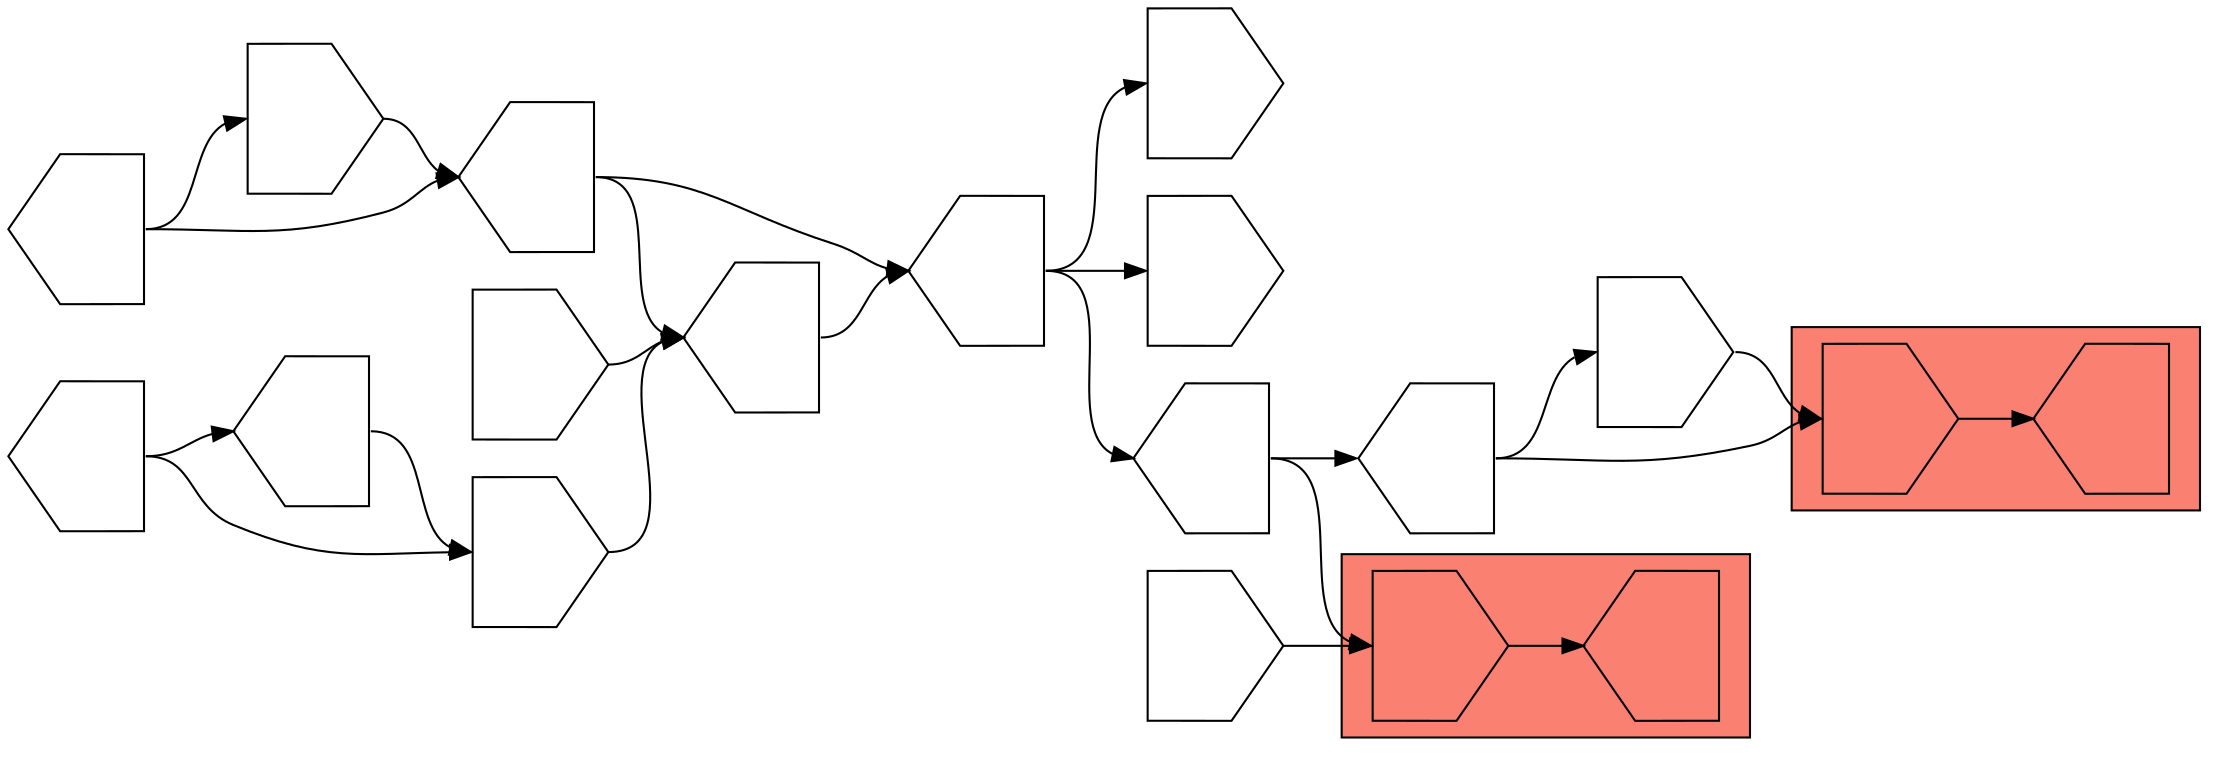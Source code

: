 digraph asm {
	rotate=90;
	edge [headport=n,tailport=s];
subgraph cluster_C19904_17818 {
	19904 [label="",height=1,width=1,shape=invhouse];
	17818 [label="",height=1,width=1,shape=house];
	style=filled;
	fillcolor=salmon;
}
subgraph cluster_C3170_15213 {
	3170 [label="",height=1,width=1,shape=invhouse];
	15213 [label="",height=1,width=1,shape=house];
	style=filled;
	fillcolor=salmon;
}
	13733 [label="",height=1,width=1,shape=invhouse];
	17675 [label="",height=1,width=1,shape=house];
	19515 [label="",height=1,width=1,shape=house];
	10280 [label="",height=1,width=1,shape=invhouse];
	4905 [label="",height=1,width=1,shape=house];
	7213 [label="",height=1,width=1,shape=invhouse];
	11311 [label="",height=1,width=1,shape=invhouse];
	15408 [label="",height=1,width=1,shape=house];
	16806 [label="",height=1,width=1,shape=house];
	1043 [label="",height=1,width=1,shape=invhouse];
	17443 [label="",height=1,width=1,shape=house];
	19413 [label="",height=1,width=1,shape=house];
	12181 [label="",height=1,width=1,shape=invhouse];
	1104 [label="",height=1,width=1,shape=house];
	18984 [label="",height=1,width=1,shape=invhouse];
	19904 -> 17818
	13733 -> 19904
	17675 -> 13733
	17675 -> 19904
	19515 -> 3170
	19515 -> 17675
	3170 -> 15213
	10280 -> 3170
	4905 -> 7213
	4905 -> 11311
	4905 -> 19515
	15408 -> 4905
	15408 -> 16806
	16806 -> 4905
	1043 -> 16806
	17443 -> 1043
	19413 -> 1043
	19413 -> 17443
	12181 -> 16806
	1104 -> 15408
	1104 -> 18984
	18984 -> 15408
}